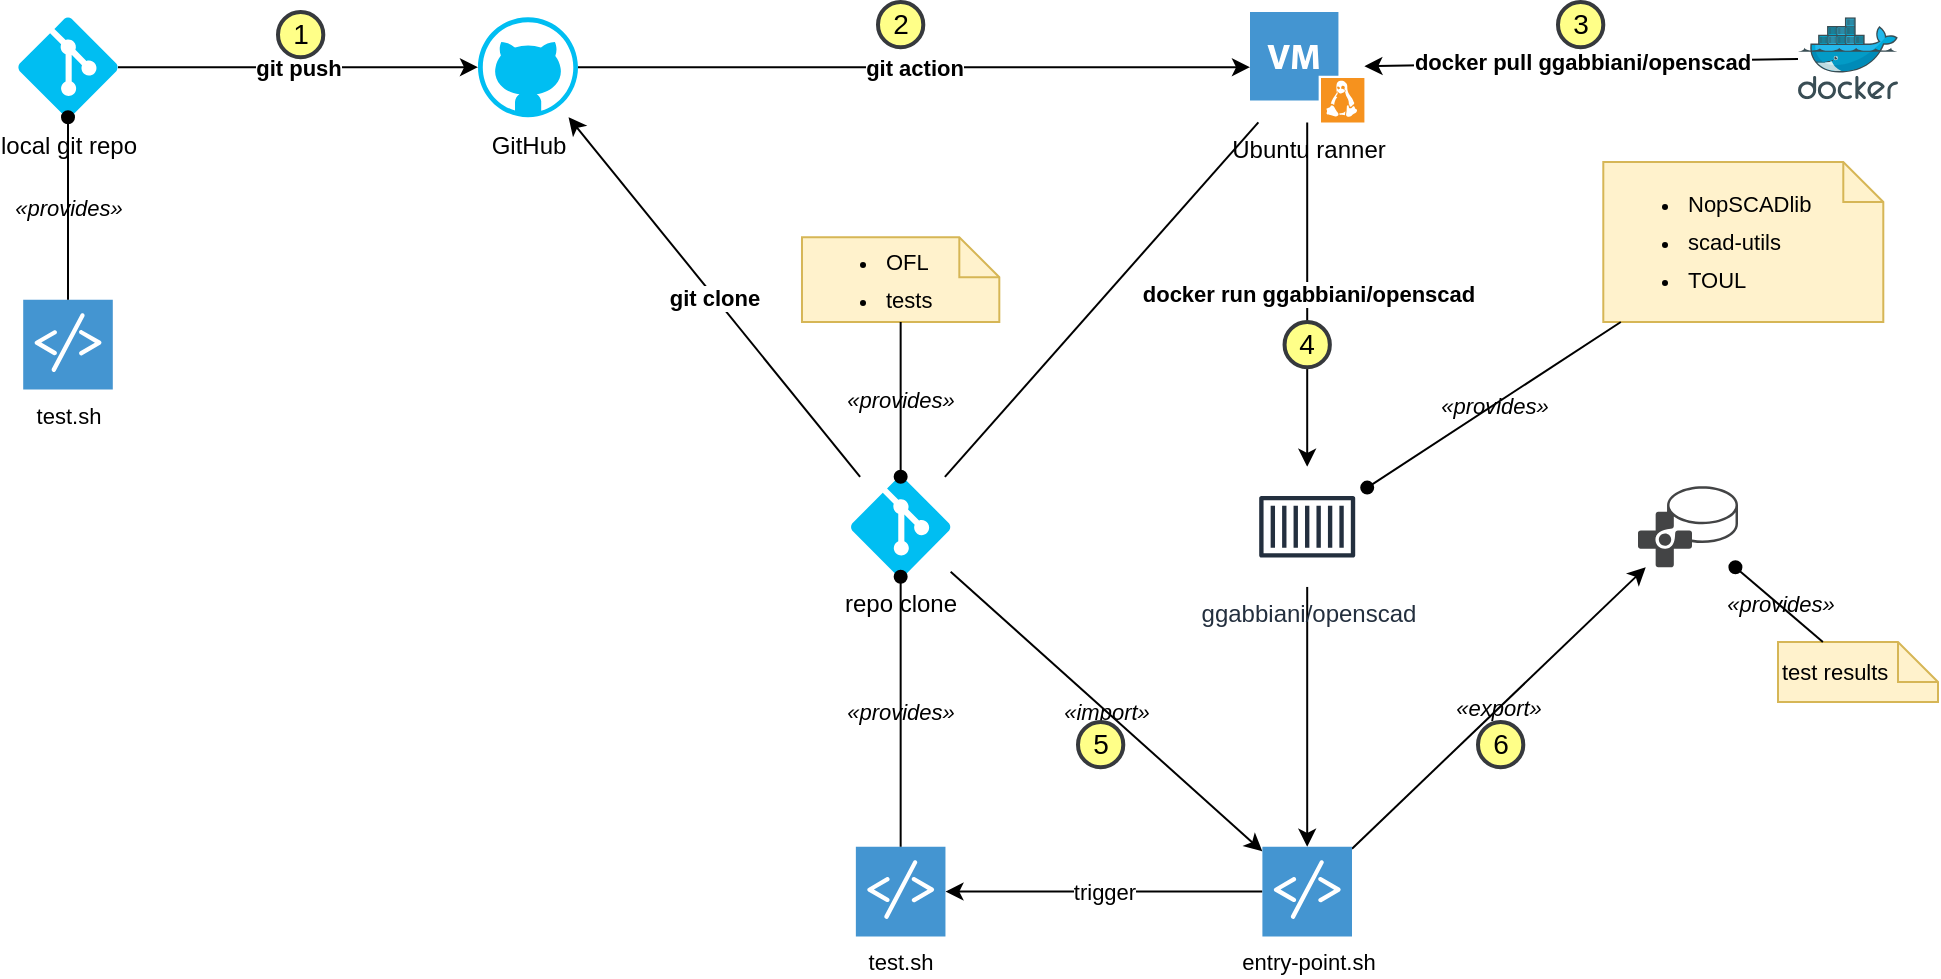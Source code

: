 <mxfile version="14.9.6" type="device"><diagram id="-brP2w8ThRJeB2GH0P0v" name="Page-1"><mxGraphModel dx="1473" dy="836" grid="1" gridSize="10" guides="1" tooltips="1" connect="1" arrows="1" fold="1" page="1" pageScale="1" pageWidth="1169" pageHeight="827" math="0" shadow="0"><root><mxCell id="0"/><mxCell id="1" parent="0"/><mxCell id="n2XCdRPu14WQn4nf9oAI-3" value="git push" style="rounded=0;orthogonalLoop=1;jettySize=auto;html=1;fontStyle=1" edge="1" parent="1" source="n2XCdRPu14WQn4nf9oAI-1" target="n2XCdRPu14WQn4nf9oAI-2"><mxGeometry relative="1" as="geometry"><Array as="points"/></mxGeometry></mxCell><mxCell id="n2XCdRPu14WQn4nf9oAI-1" value="local git repo" style="verticalLabelPosition=bottom;html=1;verticalAlign=top;align=center;strokeColor=none;fillColor=#00BEF2;shape=mxgraph.azure.git_repository;" vertex="1" parent="1"><mxGeometry x="180" y="77.6" width="50" height="50" as="geometry"/></mxCell><mxCell id="n2XCdRPu14WQn4nf9oAI-6" value="docker run ggabbiani/openscad" style="edgeStyle=none;rounded=0;orthogonalLoop=1;jettySize=auto;html=1;startArrow=none;fontStyle=1" edge="1" parent="1" source="n2XCdRPu14WQn4nf9oAI-11" target="n2XCdRPu14WQn4nf9oAI-5"><mxGeometry relative="1" as="geometry"><Array as="points"/></mxGeometry></mxCell><mxCell id="n2XCdRPu14WQn4nf9oAI-13" value="git action" style="edgeStyle=none;rounded=0;orthogonalLoop=1;jettySize=auto;html=1;fontStyle=1" edge="1" parent="1" source="n2XCdRPu14WQn4nf9oAI-2" target="n2XCdRPu14WQn4nf9oAI-11"><mxGeometry relative="1" as="geometry"/></mxCell><mxCell id="n2XCdRPu14WQn4nf9oAI-2" value="GitHub" style="verticalLabelPosition=bottom;html=1;verticalAlign=top;align=center;strokeColor=none;fillColor=#00BEF2;shape=mxgraph.azure.github_code;pointerEvents=1;" vertex="1" parent="1"><mxGeometry x="410" y="77.6" width="50" height="50" as="geometry"/></mxCell><mxCell id="n2XCdRPu14WQn4nf9oAI-7" value="docker pull ggabbiani/openscad" style="edgeStyle=none;rounded=0;orthogonalLoop=1;jettySize=auto;html=1;fontStyle=1" edge="1" parent="1" source="n2XCdRPu14WQn4nf9oAI-4" target="n2XCdRPu14WQn4nf9oAI-11"><mxGeometry relative="1" as="geometry"/></mxCell><mxCell id="n2XCdRPu14WQn4nf9oAI-4" value="" style="aspect=fixed;html=1;points=[];align=center;image;fontSize=12;image=img/lib/mscae/Docker.svg;" vertex="1" parent="1"><mxGeometry x="1070" y="77.6" width="50" height="41" as="geometry"/></mxCell><mxCell id="n2XCdRPu14WQn4nf9oAI-9" value="git clone" style="edgeStyle=none;rounded=0;orthogonalLoop=1;jettySize=auto;html=1;startArrow=none;fontStyle=1" edge="1" parent="1" source="n2XCdRPu14WQn4nf9oAI-8" target="n2XCdRPu14WQn4nf9oAI-2"><mxGeometry relative="1" as="geometry"><mxPoint x="610" y="292.4" as="targetPoint"/></mxGeometry></mxCell><mxCell id="n2XCdRPu14WQn4nf9oAI-16" style="edgeStyle=none;rounded=0;orthogonalLoop=1;jettySize=auto;html=1;labelBackgroundColor=none;fontFamily=Helvetica;fontSize=11;fontColor=#000000;" edge="1" parent="1" source="n2XCdRPu14WQn4nf9oAI-5" target="n2XCdRPu14WQn4nf9oAI-15"><mxGeometry relative="1" as="geometry"/></mxCell><mxCell id="n2XCdRPu14WQn4nf9oAI-5" value="ggabbiani/openscad" style="outlineConnect=0;fontColor=#232F3E;gradientColor=none;strokeColor=#232F3E;fillColor=#ffffff;dashed=0;verticalLabelPosition=bottom;verticalAlign=top;align=center;html=1;fontSize=12;fontStyle=0;aspect=fixed;shape=mxgraph.aws4.resourceIcon;resIcon=mxgraph.aws4.container_1;" vertex="1" parent="1"><mxGeometry x="794.6" y="302.4" width="60" height="60" as="geometry"/></mxCell><mxCell id="n2XCdRPu14WQn4nf9oAI-14" value="&lt;div style=&quot;font-size: 11px; line-height: 19px;&quot;&gt;&lt;span style=&quot;font-size: 11px;&quot;&gt;«import»&lt;/span&gt;&lt;/div&gt;" style="edgeStyle=none;rounded=0;orthogonalLoop=1;jettySize=auto;html=1;labelBackgroundColor=none;fontFamily=Helvetica;fontSize=11;fontStyle=2" edge="1" parent="1" source="n2XCdRPu14WQn4nf9oAI-8" target="n2XCdRPu14WQn4nf9oAI-15"><mxGeometry relative="1" as="geometry"/></mxCell><mxCell id="n2XCdRPu14WQn4nf9oAI-8" value="repo clone" style="verticalLabelPosition=bottom;html=1;verticalAlign=top;align=center;strokeColor=none;fillColor=#00BEF2;shape=mxgraph.azure.git_repository;" vertex="1" parent="1"><mxGeometry x="596.33" y="307.4" width="50" height="50" as="geometry"/></mxCell><mxCell id="n2XCdRPu14WQn4nf9oAI-10" value="" style="edgeStyle=none;rounded=0;orthogonalLoop=1;jettySize=auto;html=1;endArrow=none;" edge="1" parent="1" source="n2XCdRPu14WQn4nf9oAI-11" target="n2XCdRPu14WQn4nf9oAI-8"><mxGeometry relative="1" as="geometry"><mxPoint x="610" y="292.4" as="targetPoint"/><mxPoint x="780" y="275.4" as="sourcePoint"/></mxGeometry></mxCell><mxCell id="n2XCdRPu14WQn4nf9oAI-11" value="Ubuntu ranner" style="shadow=0;dashed=0;html=1;strokeColor=none;fillColor=#4495D1;labelPosition=center;verticalLabelPosition=bottom;verticalAlign=top;align=center;outlineConnect=0;shape=mxgraph.veeam.vm_linux;" vertex="1" parent="1"><mxGeometry x="796" y="75" width="57.2" height="55.2" as="geometry"/></mxCell><mxCell id="n2XCdRPu14WQn4nf9oAI-18" value="«export»" style="edgeStyle=none;rounded=0;orthogonalLoop=1;jettySize=auto;html=1;labelBackgroundColor=none;fontFamily=Helvetica;fontSize=11;fontColor=#000000;fontStyle=2" edge="1" parent="1" source="n2XCdRPu14WQn4nf9oAI-15" target="n2XCdRPu14WQn4nf9oAI-17"><mxGeometry relative="1" as="geometry"/></mxCell><mxCell id="n2XCdRPu14WQn4nf9oAI-37" value="trigger" style="edgeStyle=none;rounded=0;orthogonalLoop=1;jettySize=auto;html=1;fontFamily=Helvetica;fontSize=11;fontColor=#000000;startArrow=none;startFill=0;endArrow=classic;endFill=1;" edge="1" parent="1" source="n2XCdRPu14WQn4nf9oAI-15" target="n2XCdRPu14WQn4nf9oAI-36"><mxGeometry relative="1" as="geometry"/></mxCell><mxCell id="n2XCdRPu14WQn4nf9oAI-15" value="entry-point.sh" style="shadow=0;dashed=0;html=1;strokeColor=none;fillColor=#4495D1;labelPosition=center;verticalLabelPosition=bottom;verticalAlign=top;align=center;outlineConnect=0;shape=mxgraph.veeam.script;fontFamily=Helvetica;fontSize=11;fontColor=#000000;" vertex="1" parent="1"><mxGeometry x="802.2" y="492.4" width="44.8" height="44.8" as="geometry"/></mxCell><mxCell id="n2XCdRPu14WQn4nf9oAI-17" value="" style="pointerEvents=1;shadow=0;dashed=0;html=1;strokeColor=none;fillColor=#434445;aspect=fixed;labelPosition=center;verticalLabelPosition=bottom;verticalAlign=top;align=center;outlineConnect=0;shape=mxgraph.vvd.writable_volume;fontFamily=Helvetica;fontSize=11;fontColor=#000000;" vertex="1" parent="1"><mxGeometry x="990" y="312.15" width="50" height="40.5" as="geometry"/></mxCell><mxCell id="n2XCdRPu14WQn4nf9oAI-20" value="&lt;div style=&quot;line-height: 19px ; font-size: 11px&quot;&gt;&lt;ul&gt;&lt;li style=&quot;&quot;&gt;&lt;span style=&quot;font-size: 11px&quot;&gt;NopSCADlib&lt;/span&gt;&lt;/li&gt;&lt;li style=&quot;&quot;&gt;&lt;span style=&quot;font-size: 11px&quot;&gt;scad-utils&lt;/span&gt;&lt;/li&gt;&lt;li style=&quot;&quot;&gt;&lt;span style=&quot;font-size: 11px&quot;&gt;TOUL&lt;/span&gt;&lt;/li&gt;&lt;/ul&gt;&lt;/div&gt;" style="shape=note;strokeWidth=1;fontSize=11;size=20;whiteSpace=wrap;html=1;fillColor=#fff2cc;strokeColor=#d6b656;fontFamily=Helvetica;align=left;labelPosition=center;verticalLabelPosition=middle;verticalAlign=middle;" vertex="1" parent="1"><mxGeometry x="972.65" y="150" width="140" height="80" as="geometry"/></mxCell><mxCell id="n2XCdRPu14WQn4nf9oAI-21" value="«provides»" style="edgeStyle=none;rounded=0;orthogonalLoop=1;jettySize=auto;html=1;labelBackgroundColor=none;fontFamily=Helvetica;fontSize=11;fontColor=#000000;endArrow=none;endFill=0;startArrow=oval;startFill=1;fontStyle=2" edge="1" parent="1" source="n2XCdRPu14WQn4nf9oAI-5" target="n2XCdRPu14WQn4nf9oAI-20"><mxGeometry relative="1" as="geometry"/></mxCell><mxCell id="n2XCdRPu14WQn4nf9oAI-22" value="&lt;div style=&quot;line-height: 19px ; font-size: 11px&quot;&gt;&lt;ul&gt;&lt;li&gt;OFL&lt;/li&gt;&lt;li&gt;tests&lt;/li&gt;&lt;/ul&gt;&lt;/div&gt;" style="shape=note;strokeWidth=1;fontSize=11;size=20;whiteSpace=wrap;html=1;fillColor=#fff2cc;strokeColor=#d6b656;fontFamily=Helvetica;align=left;labelPosition=center;verticalLabelPosition=middle;verticalAlign=middle;" vertex="1" parent="1"><mxGeometry x="571.99" y="187.6" width="98.67" height="42.4" as="geometry"/></mxCell><mxCell id="n2XCdRPu14WQn4nf9oAI-23" value="«provides»" style="edgeStyle=none;rounded=0;orthogonalLoop=1;jettySize=auto;html=1;labelBackgroundColor=none;fontFamily=Helvetica;fontSize=11;fontColor=#000000;endArrow=none;endFill=0;startArrow=oval;startFill=1;fontStyle=2" edge="1" target="n2XCdRPu14WQn4nf9oAI-22" parent="1" source="n2XCdRPu14WQn4nf9oAI-8"><mxGeometry relative="1" as="geometry"><mxPoint x="510.0" y="510.427" as="sourcePoint"/></mxGeometry></mxCell><mxCell id="n2XCdRPu14WQn4nf9oAI-24" value="1" style="ellipse;whiteSpace=wrap;html=1;aspect=fixed;fontFamily=Helvetica;fontSize=14;strokeWidth=2;align=center;fillColor=#ffff88;strokeColor=#36393d;" vertex="1" parent="1"><mxGeometry x="310" y="75" width="22.65" height="22.65" as="geometry"/></mxCell><mxCell id="n2XCdRPu14WQn4nf9oAI-25" value="2" style="ellipse;whiteSpace=wrap;html=1;aspect=fixed;fontFamily=Helvetica;fontSize=14;strokeWidth=2;align=center;fillColor=#ffff88;strokeColor=#36393d;" vertex="1" parent="1"><mxGeometry x="610" y="70" width="22.65" height="22.65" as="geometry"/></mxCell><mxCell id="n2XCdRPu14WQn4nf9oAI-26" value="3" style="ellipse;whiteSpace=wrap;html=1;aspect=fixed;fontFamily=Helvetica;fontSize=14;strokeWidth=2;align=center;fillColor=#ffff88;strokeColor=#36393d;" vertex="1" parent="1"><mxGeometry x="950" y="70" width="22.65" height="22.65" as="geometry"/></mxCell><mxCell id="n2XCdRPu14WQn4nf9oAI-27" value="4" style="ellipse;whiteSpace=wrap;html=1;aspect=fixed;fontFamily=Helvetica;fontSize=14;strokeWidth=2;align=center;fillColor=#ffff88;strokeColor=#36393d;" vertex="1" parent="1"><mxGeometry x="813.28" y="230" width="22.65" height="22.65" as="geometry"/></mxCell><mxCell id="n2XCdRPu14WQn4nf9oAI-28" value="5" style="ellipse;whiteSpace=wrap;html=1;aspect=fixed;fontFamily=Helvetica;fontSize=14;strokeWidth=2;align=center;fillColor=#ffff88;strokeColor=#36393d;" vertex="1" parent="1"><mxGeometry x="710" y="430" width="22.65" height="22.65" as="geometry"/></mxCell><mxCell id="n2XCdRPu14WQn4nf9oAI-29" value="6" style="ellipse;whiteSpace=wrap;html=1;aspect=fixed;fontFamily=Helvetica;fontSize=14;strokeWidth=2;align=center;fillColor=#ffff88;strokeColor=#36393d;" vertex="1" parent="1"><mxGeometry x="910" y="430" width="22.65" height="22.65" as="geometry"/></mxCell><mxCell id="n2XCdRPu14WQn4nf9oAI-30" value="&lt;div style=&quot;line-height: 19px; font-size: 11px;&quot;&gt;&lt;span&gt;test results&lt;/span&gt;&lt;br&gt;&lt;/div&gt;" style="shape=note;strokeWidth=1;fontSize=11;size=20;whiteSpace=wrap;html=1;fillColor=#fff2cc;strokeColor=#d6b656;fontFamily=Helvetica;align=left;labelPosition=center;verticalLabelPosition=middle;verticalAlign=middle;" vertex="1" parent="1"><mxGeometry x="1060" y="390" width="80" height="30" as="geometry"/></mxCell><mxCell id="n2XCdRPu14WQn4nf9oAI-31" value="«provides»" style="edgeStyle=none;rounded=0;orthogonalLoop=1;jettySize=auto;html=1;labelBackgroundColor=none;fontFamily=Helvetica;fontSize=11;fontColor=#000000;endArrow=none;endFill=0;startArrow=oval;startFill=1;fontStyle=2" edge="1" parent="1" source="n2XCdRPu14WQn4nf9oAI-17" target="n2XCdRPu14WQn4nf9oAI-30"><mxGeometry relative="1" as="geometry"><mxPoint x="606.33" y="342.4" as="sourcePoint"/><mxPoint x="401.33" y="342.4" as="targetPoint"/></mxGeometry></mxCell><mxCell id="n2XCdRPu14WQn4nf9oAI-33" value="test.sh" style="shadow=0;dashed=0;html=1;strokeColor=none;fillColor=#4495D1;labelPosition=center;verticalLabelPosition=bottom;verticalAlign=top;align=center;outlineConnect=0;shape=mxgraph.veeam.script;fontFamily=Helvetica;fontSize=11;fontColor=#000000;" vertex="1" parent="1"><mxGeometry x="182.6" y="218.93" width="44.8" height="44.8" as="geometry"/></mxCell><mxCell id="n2XCdRPu14WQn4nf9oAI-36" value="test.sh" style="shadow=0;dashed=0;html=1;strokeColor=none;fillColor=#4495D1;labelPosition=center;verticalLabelPosition=bottom;verticalAlign=top;align=center;outlineConnect=0;shape=mxgraph.veeam.script;fontFamily=Helvetica;fontSize=11;fontColor=#000000;" vertex="1" parent="1"><mxGeometry x="598.93" y="492.4" width="44.8" height="44.8" as="geometry"/></mxCell><mxCell id="n2XCdRPu14WQn4nf9oAI-38" value="«provides»" style="edgeStyle=none;rounded=0;orthogonalLoop=1;jettySize=auto;html=1;labelBackgroundColor=none;fontFamily=Helvetica;fontSize=11;fontColor=#000000;endArrow=none;endFill=0;startArrow=oval;startFill=1;fontStyle=2" edge="1" parent="1" source="n2XCdRPu14WQn4nf9oAI-8" target="n2XCdRPu14WQn4nf9oAI-36"><mxGeometry relative="1" as="geometry"><mxPoint x="310.0" y="445.208" as="sourcePoint"/><mxPoint x="436.8" y="362.4" as="targetPoint"/></mxGeometry></mxCell><mxCell id="n2XCdRPu14WQn4nf9oAI-39" value="«provides»" style="edgeStyle=none;rounded=0;orthogonalLoop=1;jettySize=auto;html=1;labelBackgroundColor=none;fontFamily=Helvetica;fontSize=11;fontColor=#000000;endArrow=none;endFill=0;startArrow=oval;startFill=1;fontStyle=2" edge="1" parent="1" source="n2XCdRPu14WQn4nf9oAI-1" target="n2XCdRPu14WQn4nf9oAI-33"><mxGeometry relative="1" as="geometry"><mxPoint x="332.65" y="227.4" as="sourcePoint"/><mxPoint x="332.65" y="362.4" as="targetPoint"/></mxGeometry></mxCell></root></mxGraphModel></diagram></mxfile>